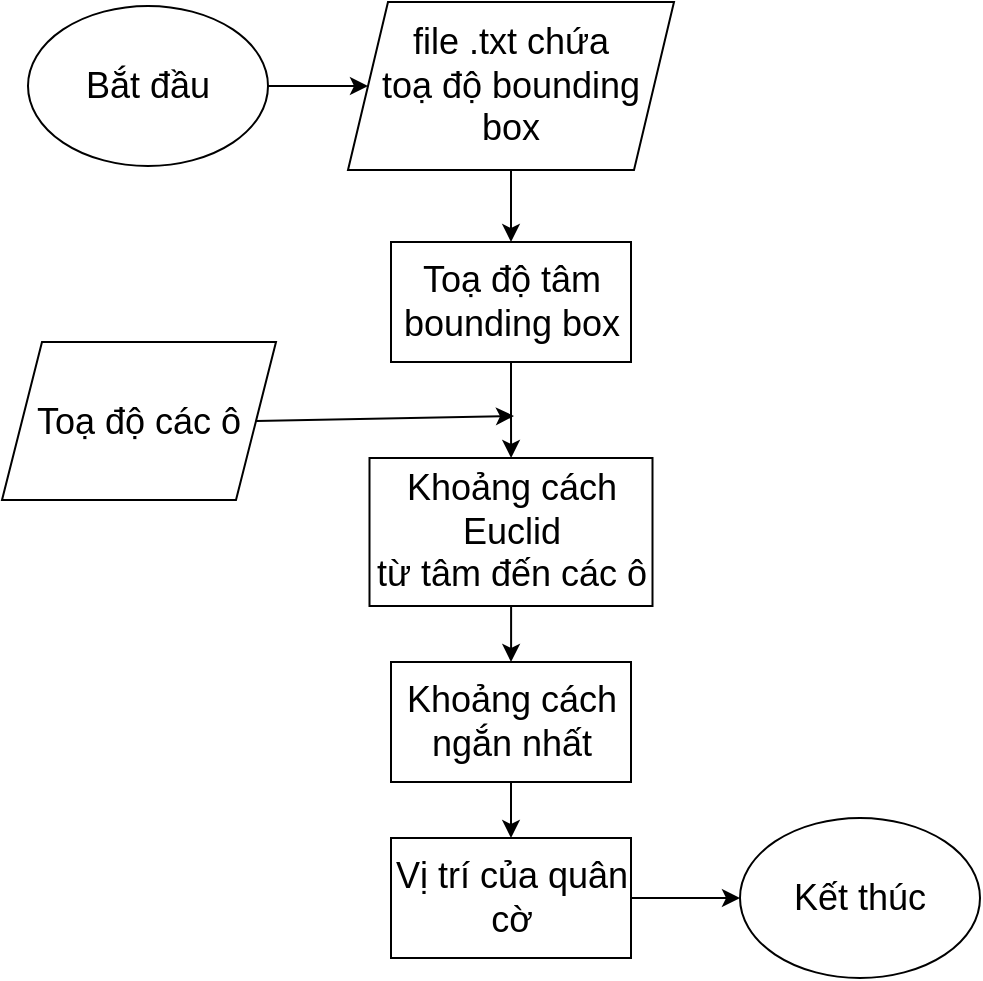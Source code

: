 <mxfile version="20.6.0" type="device"><diagram id="1SSqLV9yR3taQ1XitBDs" name="Page-1"><mxGraphModel dx="1278" dy="547" grid="0" gridSize="10" guides="1" tooltips="1" connect="1" arrows="1" fold="1" page="0" pageScale="1" pageWidth="850" pageHeight="1100" math="0" shadow="0"><root><mxCell id="0"/><mxCell id="1" parent="0"/><mxCell id="T8wbaBqaaH2-haxUeXup-6" value="" style="edgeStyle=orthogonalEdgeStyle;rounded=0;orthogonalLoop=1;jettySize=auto;html=1;" parent="1" source="T8wbaBqaaH2-haxUeXup-2" target="T8wbaBqaaH2-haxUeXup-5" edge="1"><mxGeometry relative="1" as="geometry"/></mxCell><mxCell id="T8wbaBqaaH2-haxUeXup-2" value="&lt;font style=&quot;font-size: 18px;&quot;&gt;file .txt chứa&lt;br&gt;toạ độ bounding box&lt;/font&gt;" style="shape=parallelogram;perimeter=parallelogramPerimeter;whiteSpace=wrap;html=1;fixedSize=1;" parent="1" vertex="1"><mxGeometry x="331" y="182" width="163" height="84" as="geometry"/></mxCell><mxCell id="T8wbaBqaaH2-haxUeXup-3" value="&lt;font style=&quot;font-size: 18px;&quot;&gt;Toạ độ các ô&lt;/font&gt;" style="shape=parallelogram;perimeter=parallelogramPerimeter;whiteSpace=wrap;html=1;fixedSize=1;" parent="1" vertex="1"><mxGeometry x="158" y="352" width="137" height="79" as="geometry"/></mxCell><mxCell id="T8wbaBqaaH2-haxUeXup-10" value="" style="edgeStyle=orthogonalEdgeStyle;rounded=0;orthogonalLoop=1;jettySize=auto;html=1;" parent="1" source="T8wbaBqaaH2-haxUeXup-4" target="T8wbaBqaaH2-haxUeXup-9" edge="1"><mxGeometry relative="1" as="geometry"/></mxCell><mxCell id="T8wbaBqaaH2-haxUeXup-4" value="&lt;font style=&quot;font-size: 18px;&quot;&gt;Khoảng cách Euclid&lt;br&gt;từ tâm đến các ô&lt;/font&gt;" style="rounded=0;whiteSpace=wrap;html=1;" parent="1" vertex="1"><mxGeometry x="341.75" y="410" width="141.5" height="74" as="geometry"/></mxCell><mxCell id="T8wbaBqaaH2-haxUeXup-7" value="" style="edgeStyle=orthogonalEdgeStyle;rounded=0;orthogonalLoop=1;jettySize=auto;html=1;" parent="1" source="T8wbaBqaaH2-haxUeXup-5" target="T8wbaBqaaH2-haxUeXup-4" edge="1"><mxGeometry relative="1" as="geometry"/></mxCell><mxCell id="T8wbaBqaaH2-haxUeXup-5" value="&lt;font style=&quot;font-size: 18px;&quot;&gt;Toạ độ tâm&lt;br&gt;bounding box&lt;/font&gt;" style="rounded=0;whiteSpace=wrap;html=1;" parent="1" vertex="1"><mxGeometry x="352.5" y="302" width="120" height="60" as="geometry"/></mxCell><mxCell id="T8wbaBqaaH2-haxUeXup-8" value="" style="endArrow=classic;html=1;rounded=0;exitX=1;exitY=0.5;exitDx=0;exitDy=0;" parent="1" source="T8wbaBqaaH2-haxUeXup-3" edge="1"><mxGeometry width="50" height="50" relative="1" as="geometry"><mxPoint x="398" y="466" as="sourcePoint"/><mxPoint x="414" y="389" as="targetPoint"/></mxGeometry></mxCell><mxCell id="T8wbaBqaaH2-haxUeXup-12" value="" style="edgeStyle=orthogonalEdgeStyle;rounded=0;orthogonalLoop=1;jettySize=auto;html=1;" parent="1" source="T8wbaBqaaH2-haxUeXup-9" target="T8wbaBqaaH2-haxUeXup-11" edge="1"><mxGeometry relative="1" as="geometry"/></mxCell><mxCell id="T8wbaBqaaH2-haxUeXup-9" value="&lt;font style=&quot;font-size: 18px;&quot;&gt;Khoảng cách ngắn nhất&lt;/font&gt;" style="rounded=0;whiteSpace=wrap;html=1;" parent="1" vertex="1"><mxGeometry x="352.5" y="512" width="120" height="60" as="geometry"/></mxCell><mxCell id="9kFuv8UW0Xn7Yh8GV-Rg-4" value="" style="edgeStyle=orthogonalEdgeStyle;rounded=0;orthogonalLoop=1;jettySize=auto;html=1;" parent="1" source="T8wbaBqaaH2-haxUeXup-11" target="9kFuv8UW0Xn7Yh8GV-Rg-3" edge="1"><mxGeometry relative="1" as="geometry"/></mxCell><mxCell id="T8wbaBqaaH2-haxUeXup-11" value="&lt;font style=&quot;font-size: 18px;&quot;&gt;Vị trí của quân cờ&lt;/font&gt;" style="rounded=0;whiteSpace=wrap;html=1;" parent="1" vertex="1"><mxGeometry x="352.5" y="600" width="120" height="60" as="geometry"/></mxCell><mxCell id="9kFuv8UW0Xn7Yh8GV-Rg-2" value="" style="edgeStyle=orthogonalEdgeStyle;rounded=0;orthogonalLoop=1;jettySize=auto;html=1;" parent="1" source="9kFuv8UW0Xn7Yh8GV-Rg-1" target="T8wbaBqaaH2-haxUeXup-2" edge="1"><mxGeometry relative="1" as="geometry"/></mxCell><mxCell id="9kFuv8UW0Xn7Yh8GV-Rg-1" value="&lt;font style=&quot;font-size: 18px;&quot;&gt;Bắt đầu&lt;/font&gt;" style="ellipse;whiteSpace=wrap;html=1;" parent="1" vertex="1"><mxGeometry x="171" y="184" width="120" height="80" as="geometry"/></mxCell><mxCell id="9kFuv8UW0Xn7Yh8GV-Rg-3" value="&lt;font style=&quot;font-size: 18px;&quot;&gt;Kết thúc&lt;/font&gt;" style="ellipse;whiteSpace=wrap;html=1;" parent="1" vertex="1"><mxGeometry x="527" y="590" width="120" height="80" as="geometry"/></mxCell></root></mxGraphModel></diagram></mxfile>